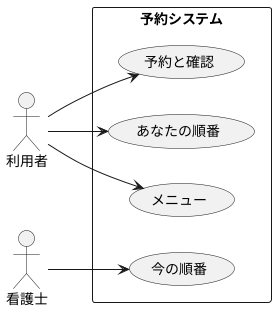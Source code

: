 @startuml
left to right direction
actor 利用者 as user
actor 看護士 as nurse
rectangle 予約システム {
    usecase 予約と確認
    usecase あなたの順番
    usecase メニュー
    usecase 今の順番
}

user --> 予約と確認
user --> あなたの順番
user --> メニュー
nurse --> 今の順番 
@enduml